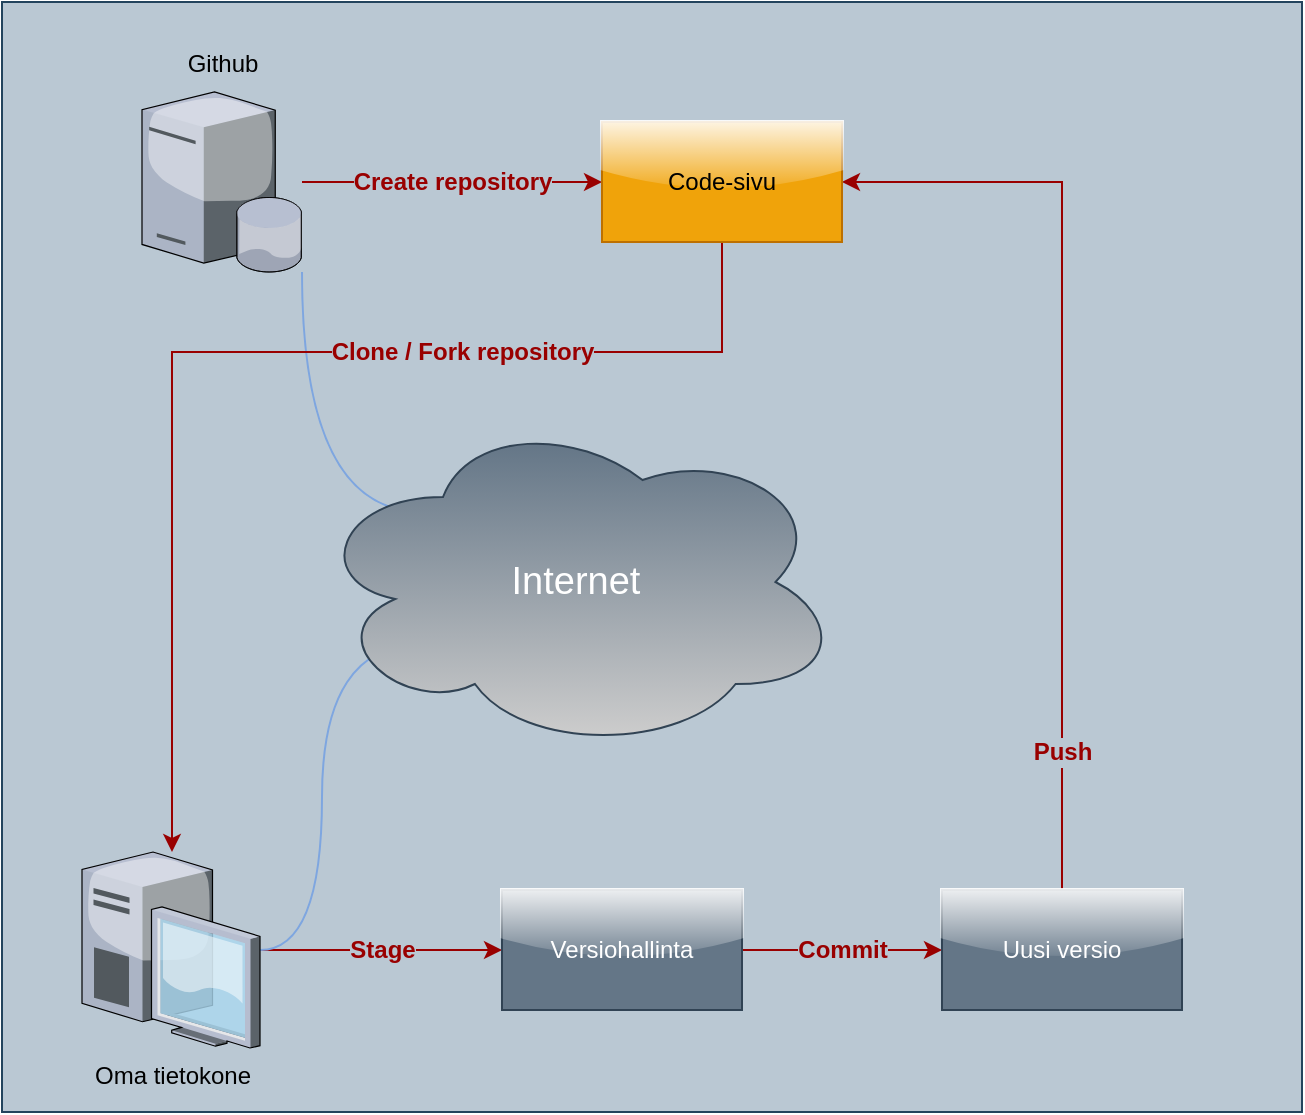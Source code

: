 <mxfile version="20.7.4" type="device"><diagram id="FgPyjnS1mFxqNXEVXf50" name="Page-1"><mxGraphModel dx="1037" dy="731" grid="1" gridSize="10" guides="1" tooltips="1" connect="1" arrows="1" fold="1" page="1" pageScale="1" pageWidth="827" pageHeight="1169" math="0" shadow="0"><root><mxCell id="0"/><mxCell id="1" parent="0"/><mxCell id="Ji_b6yEYtvSUTC8Fj3Fy-16" value="" style="rounded=0;whiteSpace=wrap;html=1;glass=0;fontSize=19;fillColor=#bac8d3;strokeColor=#23445d;" vertex="1" parent="1"><mxGeometry x="150" y="15" width="650" height="555" as="geometry"/></mxCell><mxCell id="Ji_b6yEYtvSUTC8Fj3Fy-8" value="Create repository" style="edgeStyle=orthogonalEdgeStyle;rounded=0;orthogonalLoop=1;jettySize=auto;html=1;fontSize=12;strokeColor=#990000;fontColor=#990000;labelBorderColor=none;labelBackgroundColor=#bac8d3;fontStyle=1" edge="1" parent="1" source="Ji_b6yEYtvSUTC8Fj3Fy-2" target="Ji_b6yEYtvSUTC8Fj3Fy-6"><mxGeometry relative="1" as="geometry"/></mxCell><mxCell id="Ji_b6yEYtvSUTC8Fj3Fy-13" style="edgeStyle=orthogonalEdgeStyle;orthogonalLoop=1;jettySize=auto;html=1;entryX=0.157;entryY=0.24;entryDx=0;entryDy=0;entryPerimeter=0;strokeColor=#7EA6E0;fontSize=12;curved=1;endArrow=none;endFill=0;" edge="1" parent="1" source="Ji_b6yEYtvSUTC8Fj3Fy-2"><mxGeometry relative="1" as="geometry"><mxPoint x="360.035" y="269.941" as="targetPoint"/><Array as="points"><mxPoint x="300" y="270"/></Array></mxGeometry></mxCell><mxCell id="Ji_b6yEYtvSUTC8Fj3Fy-2" value="&lt;font style=&quot;font-size: 12px;&quot;&gt;Github&lt;/font&gt;" style="verticalLabelPosition=top;sketch=0;aspect=fixed;html=1;verticalAlign=bottom;strokeColor=none;align=center;outlineConnect=0;shape=mxgraph.citrix.database_server;fontSize=32;labelPosition=center;" vertex="1" parent="1"><mxGeometry x="220" y="60" width="80" height="90" as="geometry"/></mxCell><mxCell id="Ji_b6yEYtvSUTC8Fj3Fy-10" value="Stage" style="edgeStyle=orthogonalEdgeStyle;rounded=0;orthogonalLoop=1;jettySize=auto;html=1;entryX=0;entryY=0.5;entryDx=0;entryDy=0;fontSize=12;strokeColor=#990000;labelBackgroundColor=#bac8d3;fontColor=#990000;fontStyle=1" edge="1" parent="1" source="Ji_b6yEYtvSUTC8Fj3Fy-3" target="Ji_b6yEYtvSUTC8Fj3Fy-4"><mxGeometry relative="1" as="geometry"/></mxCell><mxCell id="Ji_b6yEYtvSUTC8Fj3Fy-14" style="edgeStyle=orthogonalEdgeStyle;curved=1;orthogonalLoop=1;jettySize=auto;html=1;entryX=0.157;entryY=0.637;entryDx=0;entryDy=0;entryPerimeter=0;strokeColor=#7EA6E0;fontSize=12;endArrow=none;endFill=0;" edge="1" parent="1" source="Ji_b6yEYtvSUTC8Fj3Fy-3"><mxGeometry relative="1" as="geometry"><mxPoint x="360.035" y="336.01" as="targetPoint"/><Array as="points"><mxPoint x="310" y="489"/><mxPoint x="310" y="336"/></Array></mxGeometry></mxCell><mxCell id="Ji_b6yEYtvSUTC8Fj3Fy-3" value="Oma tietokone" style="verticalLabelPosition=bottom;sketch=0;aspect=fixed;html=1;verticalAlign=top;strokeColor=none;align=center;outlineConnect=0;shape=mxgraph.citrix.desktop;fontSize=12;" vertex="1" parent="1"><mxGeometry x="190" y="440" width="89" height="98" as="geometry"/></mxCell><mxCell id="Ji_b6yEYtvSUTC8Fj3Fy-11" value="Commit" style="edgeStyle=orthogonalEdgeStyle;rounded=0;orthogonalLoop=1;jettySize=auto;html=1;entryX=0;entryY=0.5;entryDx=0;entryDy=0;fontSize=12;strokeColor=#990000;labelBackgroundColor=#bac8d3;fontColor=#990000;fontStyle=1" edge="1" parent="1" source="Ji_b6yEYtvSUTC8Fj3Fy-4" target="Ji_b6yEYtvSUTC8Fj3Fy-5"><mxGeometry relative="1" as="geometry"/></mxCell><mxCell id="Ji_b6yEYtvSUTC8Fj3Fy-4" value="Versiohallinta" style="rounded=0;whiteSpace=wrap;html=1;fontSize=12;fillColor=#647687;fontColor=#ffffff;strokeColor=#314354;glass=1;" vertex="1" parent="1"><mxGeometry x="400" y="459" width="120" height="60" as="geometry"/></mxCell><mxCell id="Ji_b6yEYtvSUTC8Fj3Fy-12" value="Push" style="edgeStyle=orthogonalEdgeStyle;rounded=0;orthogonalLoop=1;jettySize=auto;html=1;entryX=1;entryY=0.5;entryDx=0;entryDy=0;fontSize=12;strokeColor=#990000;labelBackgroundColor=#bac8d3;fontColor=#990000;fontStyle=1" edge="1" parent="1" source="Ji_b6yEYtvSUTC8Fj3Fy-5" target="Ji_b6yEYtvSUTC8Fj3Fy-6"><mxGeometry x="-0.703" relative="1" as="geometry"><Array as="points"><mxPoint x="680" y="105"/></Array><mxPoint as="offset"/></mxGeometry></mxCell><mxCell id="Ji_b6yEYtvSUTC8Fj3Fy-5" value="Uusi versio" style="rounded=0;whiteSpace=wrap;html=1;fontSize=12;fillColor=#647687;fontColor=#ffffff;strokeColor=#314354;glass=1;" vertex="1" parent="1"><mxGeometry x="620" y="459" width="120" height="60" as="geometry"/></mxCell><mxCell id="Ji_b6yEYtvSUTC8Fj3Fy-9" value="Clone / Fork repository" style="edgeStyle=orthogonalEdgeStyle;rounded=0;orthogonalLoop=1;jettySize=auto;html=1;fontSize=12;strokeColor=#990000;labelBackgroundColor=#bac8d3;fontColor=#990000;fontStyle=1" edge="1" parent="1" source="Ji_b6yEYtvSUTC8Fj3Fy-6" target="Ji_b6yEYtvSUTC8Fj3Fy-3"><mxGeometry x="-0.362" relative="1" as="geometry"><Array as="points"><mxPoint x="510" y="190"/><mxPoint x="235" y="190"/></Array><mxPoint as="offset"/></mxGeometry></mxCell><mxCell id="Ji_b6yEYtvSUTC8Fj3Fy-6" value="Code-sivu" style="rounded=0;whiteSpace=wrap;html=1;fontSize=12;fillColor=#f0a30a;fontColor=#000000;strokeColor=#BD7000;glass=1;" vertex="1" parent="1"><mxGeometry x="450" y="75" width="120" height="60" as="geometry"/></mxCell><mxCell id="Ji_b6yEYtvSUTC8Fj3Fy-15" value="&lt;font style=&quot;font-size: 19px;&quot;&gt;Internet&lt;/font&gt;" style="ellipse;shape=cloud;whiteSpace=wrap;html=1;glass=1;fontSize=12;fillColor=#647687;fontColor=#ffffff;strokeColor=#314354;gradientColor=#CCCCCC;" vertex="1" parent="1"><mxGeometry x="304" y="220" width="266" height="170" as="geometry"/></mxCell></root></mxGraphModel></diagram></mxfile>